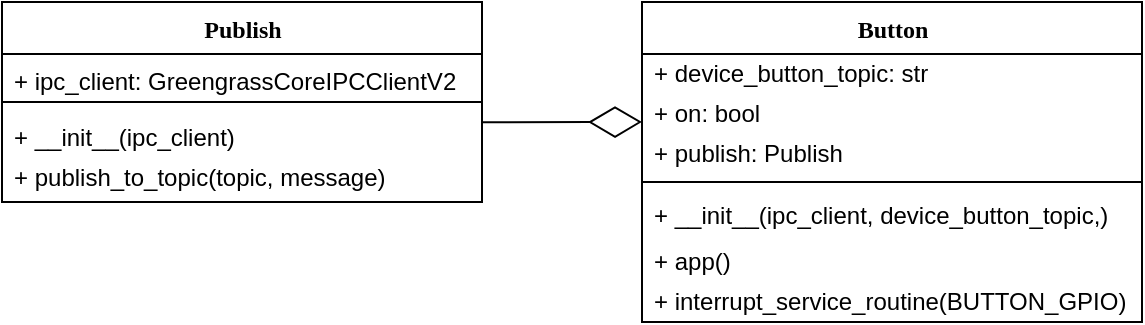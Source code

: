 <mxfile version="22.0.2" type="device">
  <diagram name="Page-1" id="9f46799a-70d6-7492-0946-bef42562c5a5">
    <mxGraphModel dx="1050" dy="621" grid="1" gridSize="10" guides="1" tooltips="1" connect="1" arrows="1" fold="1" page="1" pageScale="1" pageWidth="1100" pageHeight="850" background="none" math="0" shadow="0">
      <root>
        <mxCell id="0" />
        <mxCell id="1" parent="0" />
        <mxCell id="78961159f06e98e8-17" value="Publish" style="swimlane;html=1;fontStyle=1;align=center;verticalAlign=top;childLayout=stackLayout;horizontal=1;startSize=26;horizontalStack=0;resizeParent=1;resizeLast=0;collapsible=1;marginBottom=0;swimlaneFillColor=#ffffff;rounded=0;shadow=0;comic=0;labelBackgroundColor=none;strokeWidth=1;fillColor=none;fontFamily=Verdana;fontSize=12" parent="1" vertex="1">
          <mxGeometry x="120" y="80" width="240" height="100" as="geometry" />
        </mxCell>
        <mxCell id="78961159f06e98e8-21" value="+&amp;nbsp;ipc_client&lt;span style=&quot;background-color: initial;&quot;&gt;:&amp;nbsp;&lt;/span&gt;GreengrassCoreIPCClientV2" style="text;html=1;strokeColor=none;fillColor=none;align=left;verticalAlign=top;spacingLeft=4;spacingRight=4;whiteSpace=wrap;overflow=hidden;rotatable=0;points=[[0,0.5],[1,0.5]];portConstraint=eastwest;" parent="78961159f06e98e8-17" vertex="1">
          <mxGeometry y="26" width="240" height="20" as="geometry" />
        </mxCell>
        <mxCell id="78961159f06e98e8-19" value="" style="line;html=1;strokeWidth=1;fillColor=none;align=left;verticalAlign=middle;spacingTop=-1;spacingLeft=3;spacingRight=3;rotatable=0;labelPosition=right;points=[];portConstraint=eastwest;" parent="78961159f06e98e8-17" vertex="1">
          <mxGeometry y="46" width="240" height="8" as="geometry" />
        </mxCell>
        <mxCell id="78961159f06e98e8-20" value="+&amp;nbsp;__init__(ipc_client&lt;span style=&quot;background-color: initial;&quot;&gt;)&lt;/span&gt;" style="text;html=1;strokeColor=none;fillColor=none;align=left;verticalAlign=top;spacingLeft=4;spacingRight=4;whiteSpace=wrap;overflow=hidden;rotatable=0;points=[[0,0.5],[1,0.5]];portConstraint=eastwest;" parent="78961159f06e98e8-17" vertex="1">
          <mxGeometry y="54" width="240" height="20" as="geometry" />
        </mxCell>
        <mxCell id="78961159f06e98e8-27" value="+&amp;nbsp;publish_to_topic&lt;span style=&quot;background-color: initial;&quot;&gt;(topic, message)&lt;/span&gt;" style="text;html=1;strokeColor=none;fillColor=none;align=left;verticalAlign=top;spacingLeft=4;spacingRight=4;whiteSpace=wrap;overflow=hidden;rotatable=0;points=[[0,0.5],[1,0.5]];portConstraint=eastwest;" parent="78961159f06e98e8-17" vertex="1">
          <mxGeometry y="74" width="240" height="20" as="geometry" />
        </mxCell>
        <mxCell id="78961159f06e98e8-30" value="Button" style="swimlane;html=1;fontStyle=1;align=center;verticalAlign=top;childLayout=stackLayout;horizontal=1;startSize=26;horizontalStack=0;resizeParent=1;resizeLast=0;collapsible=1;marginBottom=0;swimlaneFillColor=#ffffff;rounded=0;shadow=0;comic=0;labelBackgroundColor=none;strokeWidth=1;fillColor=none;fontFamily=Verdana;fontSize=12" parent="1" vertex="1">
          <mxGeometry x="440" y="80" width="250" height="160" as="geometry" />
        </mxCell>
        <mxCell id="78961159f06e98e8-31" value="+&amp;nbsp;device_button_topic&lt;span style=&quot;background-color: initial;&quot;&gt;: str&lt;/span&gt;" style="text;html=1;strokeColor=none;fillColor=none;align=left;verticalAlign=middle;spacingLeft=4;spacingRight=4;whiteSpace=wrap;overflow=hidden;rotatable=0;points=[[0,0.5],[1,0.5]];portConstraint=eastwest;" parent="78961159f06e98e8-30" vertex="1">
          <mxGeometry y="26" width="250" height="20" as="geometry" />
        </mxCell>
        <mxCell id="78961159f06e98e8-32" value="+&amp;nbsp;on&lt;span style=&quot;background-color: initial;&quot;&gt;: bool&lt;/span&gt;" style="text;html=1;strokeColor=none;fillColor=none;align=left;verticalAlign=middle;spacingLeft=4;spacingRight=4;whiteSpace=wrap;overflow=hidden;rotatable=0;points=[[0,0.5],[1,0.5]];portConstraint=eastwest;" parent="78961159f06e98e8-30" vertex="1">
          <mxGeometry y="46" width="250" height="20" as="geometry" />
        </mxCell>
        <mxCell id="3I6yvNUeAAabbQL9PENc-1" value="+&amp;nbsp;publish&lt;span style=&quot;background-color: initial;&quot;&gt;:&amp;nbsp;&lt;/span&gt;Publish" style="text;html=1;strokeColor=none;fillColor=none;align=left;verticalAlign=middle;spacingLeft=4;spacingRight=4;whiteSpace=wrap;overflow=hidden;rotatable=0;points=[[0,0.5],[1,0.5]];portConstraint=eastwest;" parent="78961159f06e98e8-30" vertex="1">
          <mxGeometry y="66" width="250" height="20" as="geometry" />
        </mxCell>
        <mxCell id="3I6yvNUeAAabbQL9PENc-2" value="" style="line;html=1;strokeWidth=1;fillColor=none;align=left;verticalAlign=middle;spacingTop=-1;spacingLeft=3;spacingRight=3;rotatable=0;labelPosition=right;points=[];portConstraint=eastwest;" parent="78961159f06e98e8-30" vertex="1">
          <mxGeometry y="86" width="250" height="8" as="geometry" />
        </mxCell>
        <mxCell id="78961159f06e98e8-52" value="+&amp;nbsp;__init__(ipc_client, device_button_topic,&lt;span style=&quot;background-color: initial;&quot;&gt;)&lt;/span&gt;" style="text;html=1;strokeColor=none;fillColor=none;align=left;verticalAlign=middle;spacingLeft=4;spacingRight=4;whiteSpace=wrap;overflow=hidden;rotatable=0;points=[[0,0.5],[1,0.5]];portConstraint=eastwest;" parent="78961159f06e98e8-30" vertex="1">
          <mxGeometry y="94" width="250" height="26" as="geometry" />
        </mxCell>
        <mxCell id="3I6yvNUeAAabbQL9PENc-3" value="+&amp;nbsp;app&lt;span style=&quot;background-color: initial;&quot;&gt;()&lt;/span&gt;" style="text;html=1;strokeColor=none;fillColor=none;align=left;verticalAlign=middle;spacingLeft=4;spacingRight=4;whiteSpace=wrap;overflow=hidden;rotatable=0;points=[[0,0.5],[1,0.5]];portConstraint=eastwest;" parent="78961159f06e98e8-30" vertex="1">
          <mxGeometry y="120" width="250" height="20" as="geometry" />
        </mxCell>
        <mxCell id="3I6yvNUeAAabbQL9PENc-4" value="+&amp;nbsp;interrupt_service_routine(BUTTON_GPIO&lt;span style=&quot;background-color: initial;&quot;&gt;)&lt;/span&gt;" style="text;html=1;strokeColor=none;fillColor=none;align=left;verticalAlign=middle;spacingLeft=4;spacingRight=4;whiteSpace=wrap;overflow=hidden;rotatable=0;points=[[0,0.5],[1,0.5]];portConstraint=eastwest;" parent="78961159f06e98e8-30" vertex="1">
          <mxGeometry y="140" width="250" height="20" as="geometry" />
        </mxCell>
        <mxCell id="KQwF1moDyohYFdXyYI15-1" value="" style="endArrow=diamondThin;endFill=0;endSize=24;html=1;rounded=0;exitX=1.001;exitY=0.806;exitDx=0;exitDy=0;exitPerimeter=0;" parent="1" edge="1">
          <mxGeometry width="160" relative="1" as="geometry">
            <mxPoint x="360.24" y="140.12" as="sourcePoint" />
            <mxPoint x="440" y="140" as="targetPoint" />
          </mxGeometry>
        </mxCell>
      </root>
    </mxGraphModel>
  </diagram>
</mxfile>
